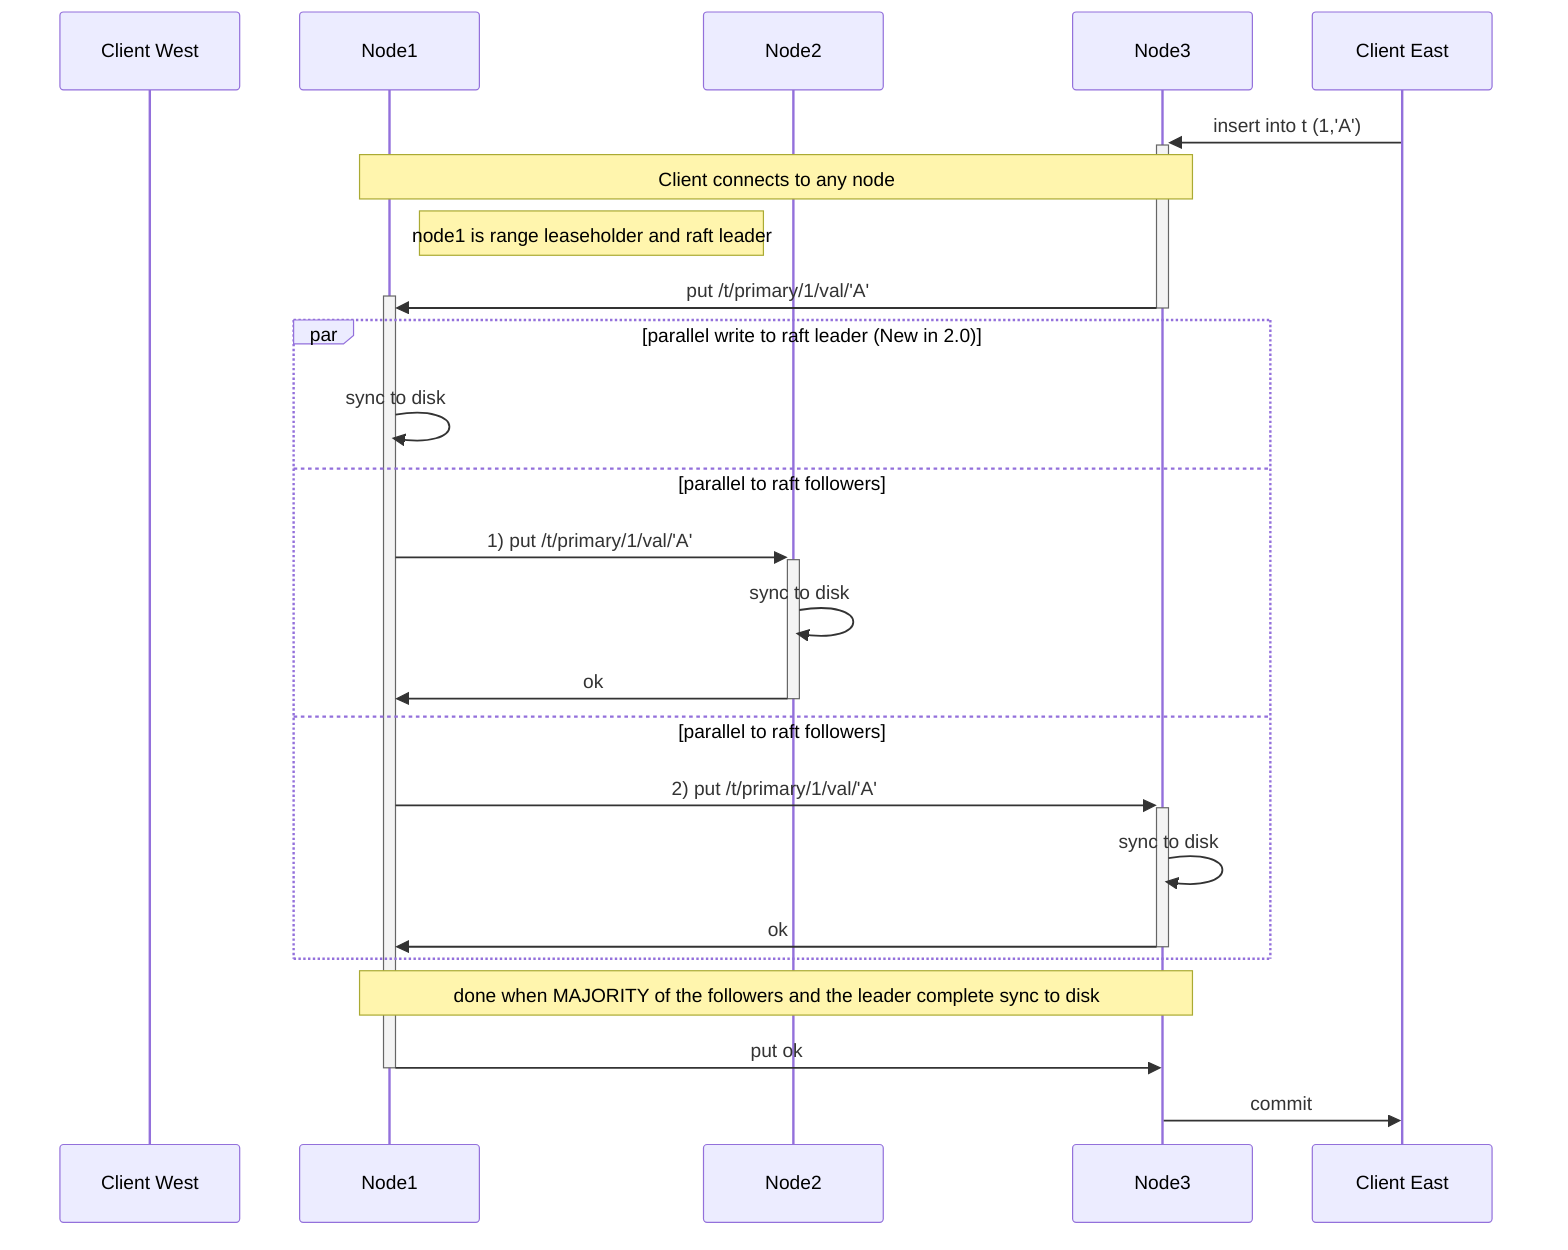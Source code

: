 %% mmdc -i insert_singleton_ideal_east_2.x.mmd -o insert_singleton_ideal_east_2.x.png
sequenceDiagram
    participant Client West
    participant Node1
    participant Node2
    participant Node3
    participant Client East
    Client East->>+Node3: insert into t (1,'A')
Note Over Node1,Node3: Client connects to any node
Note Right of Node1: node1 is range leaseholder and raft leader
    Node3->>+Node1:put /t/primary/1/val/'A' 
    deactivate Node3
    par parallel write to raft leader (New in 2.0)
        Node1->>Node1:sync to disk 
    and parallel to raft followers
        Node1->>+Node2: 1) put /t/primary/1/val/'A'
        Node2->>Node2:sync to disk
        Node2->>-Node1: ok
    and parallel to raft followers
        Node1->>+Node3: 2) put /t/primary/1/val/'A'
        Node3->>Node3:sync to disk
        Node3->>-Node1: ok
    end
Note Over Node1,Node3: done when MAJORITY of the followers and the leader complete sync to disk
Node1->>Node3:put ok
deactivate Node1
Node3->>Client East: commit